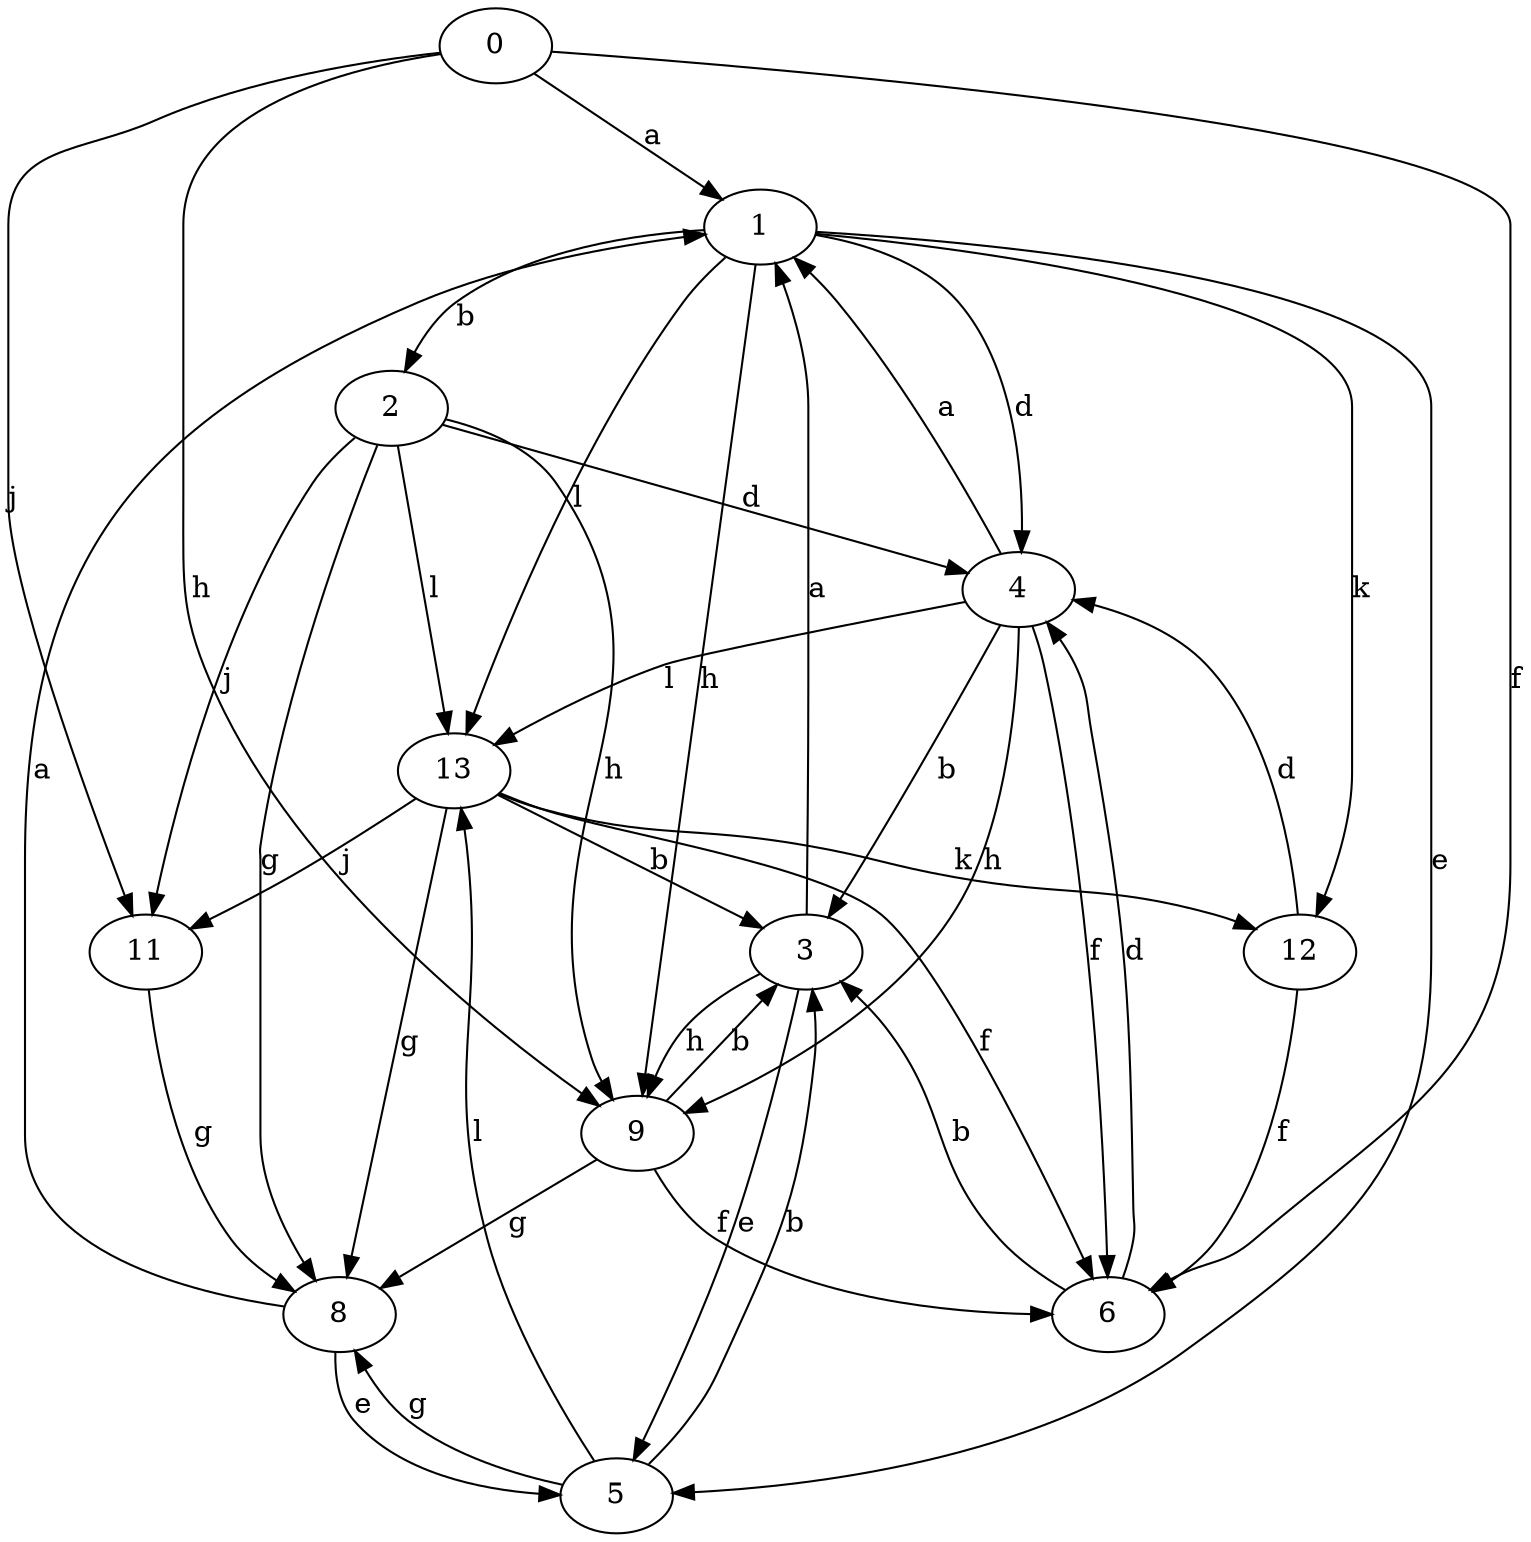 strict digraph  {
1;
0;
2;
3;
4;
5;
6;
8;
9;
11;
12;
13;
1 -> 2  [label=b];
1 -> 4  [label=d];
1 -> 5  [label=e];
1 -> 9  [label=h];
1 -> 12  [label=k];
1 -> 13  [label=l];
0 -> 1  [label=a];
0 -> 6  [label=f];
0 -> 9  [label=h];
0 -> 11  [label=j];
2 -> 4  [label=d];
2 -> 8  [label=g];
2 -> 9  [label=h];
2 -> 11  [label=j];
2 -> 13  [label=l];
3 -> 1  [label=a];
3 -> 5  [label=e];
3 -> 9  [label=h];
4 -> 1  [label=a];
4 -> 3  [label=b];
4 -> 6  [label=f];
4 -> 9  [label=h];
4 -> 13  [label=l];
5 -> 3  [label=b];
5 -> 8  [label=g];
5 -> 13  [label=l];
6 -> 3  [label=b];
6 -> 4  [label=d];
8 -> 1  [label=a];
8 -> 5  [label=e];
9 -> 3  [label=b];
9 -> 6  [label=f];
9 -> 8  [label=g];
11 -> 8  [label=g];
12 -> 4  [label=d];
12 -> 6  [label=f];
13 -> 3  [label=b];
13 -> 6  [label=f];
13 -> 8  [label=g];
13 -> 11  [label=j];
13 -> 12  [label=k];
}
